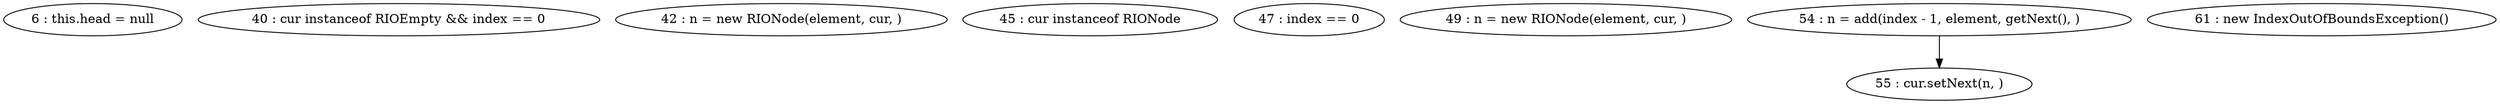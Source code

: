 digraph G {
"6 : this.head = null"
"40 : cur instanceof RIOEmpty && index == 0"
"42 : n = new RIONode(element, cur, )"
"45 : cur instanceof RIONode"
"47 : index == 0"
"49 : n = new RIONode(element, cur, )"
"54 : n = add(index - 1, element, getNext(), )"
"54 : n = add(index - 1, element, getNext(), )" -> "55 : cur.setNext(n, )"
"55 : cur.setNext(n, )"
"61 : new IndexOutOfBoundsException()"
}